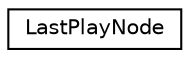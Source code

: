 digraph "Graphical Class Hierarchy"
{
  edge [fontname="Helvetica",fontsize="10",labelfontname="Helvetica",labelfontsize="10"];
  node [fontname="Helvetica",fontsize="10",shape=record];
  rankdir="LR";
  Node0 [label="LastPlayNode",height=0.2,width=0.4,color="black", fillcolor="white", style="filled",URL="$classLastPlayNode.html"];
}
